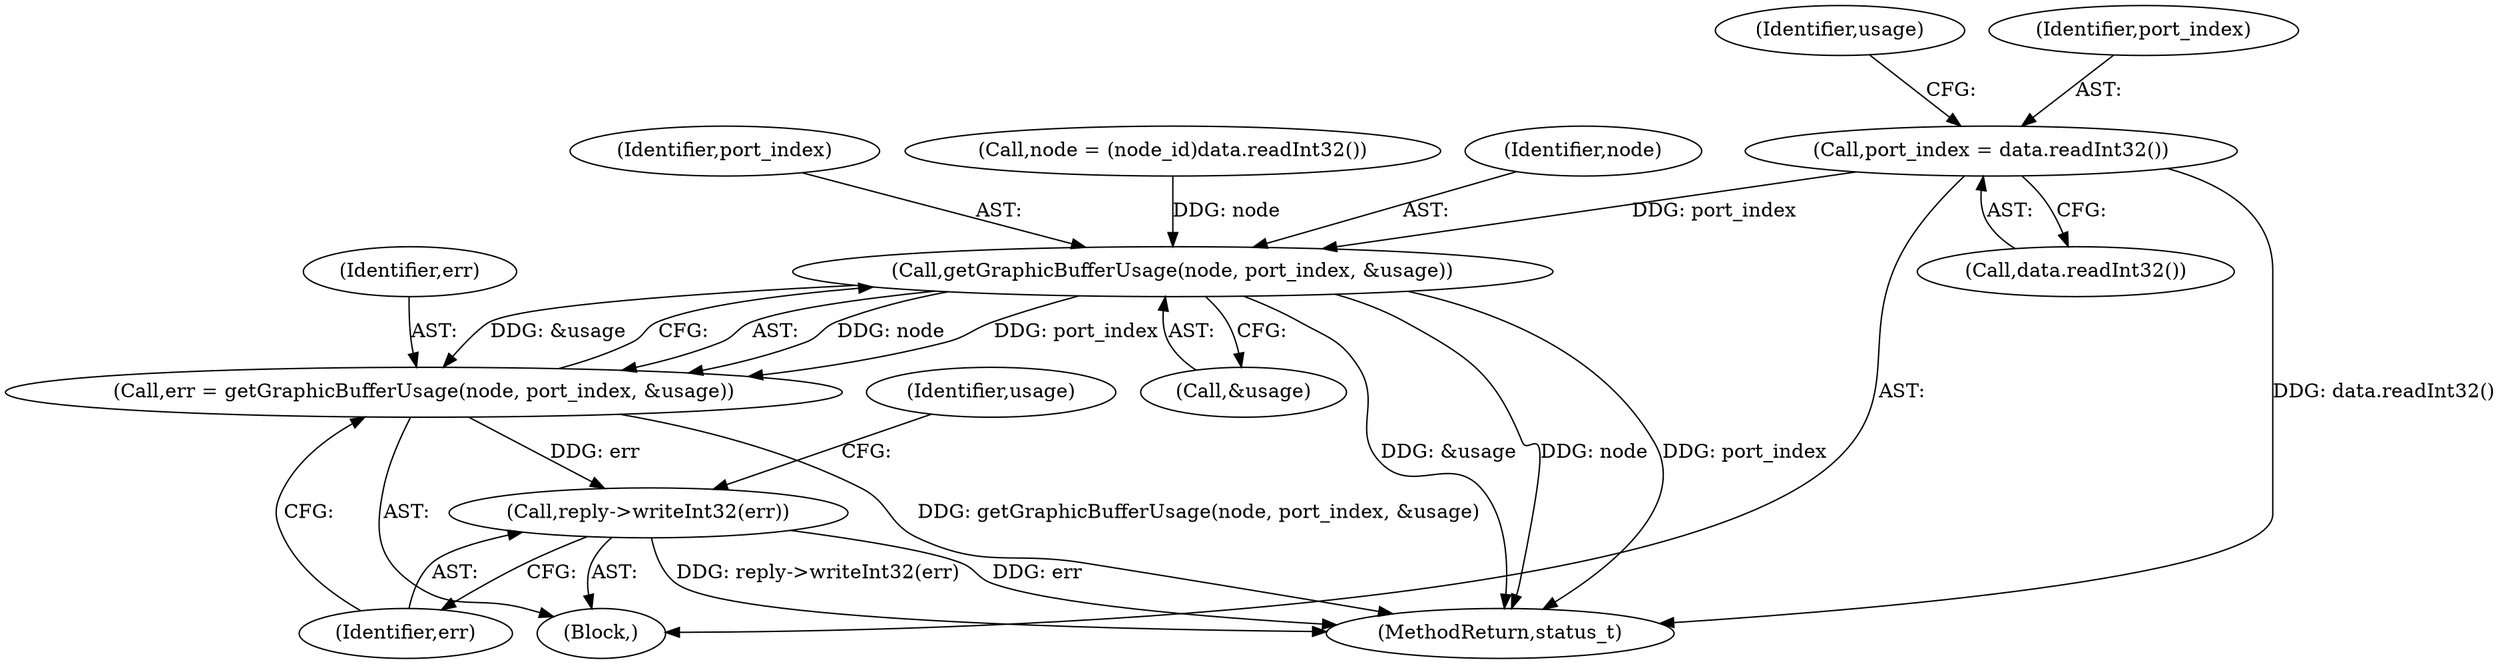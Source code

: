 digraph "0_Android_db829699d3293f254a7387894303451a91278986@API" {
"1000632" [label="(Call,port_index = data.readInt32())"];
"1000642" [label="(Call,getGraphicBufferUsage(node, port_index, &usage))"];
"1000640" [label="(Call,err = getGraphicBufferUsage(node, port_index, &usage))"];
"1000647" [label="(Call,reply->writeInt32(err))"];
"1000637" [label="(Identifier,usage)"];
"1001364" [label="(MethodReturn,status_t)"];
"1000641" [label="(Identifier,err)"];
"1000644" [label="(Identifier,port_index)"];
"1000648" [label="(Identifier,err)"];
"1000626" [label="(Call,node = (node_id)data.readInt32())"];
"1000640" [label="(Call,err = getGraphicBufferUsage(node, port_index, &usage))"];
"1000647" [label="(Call,reply->writeInt32(err))"];
"1000620" [label="(Block,)"];
"1000645" [label="(Call,&usage)"];
"1000643" [label="(Identifier,node)"];
"1000650" [label="(Identifier,usage)"];
"1000633" [label="(Identifier,port_index)"];
"1000634" [label="(Call,data.readInt32())"];
"1000632" [label="(Call,port_index = data.readInt32())"];
"1000642" [label="(Call,getGraphicBufferUsage(node, port_index, &usage))"];
"1000632" -> "1000620"  [label="AST: "];
"1000632" -> "1000634"  [label="CFG: "];
"1000633" -> "1000632"  [label="AST: "];
"1000634" -> "1000632"  [label="AST: "];
"1000637" -> "1000632"  [label="CFG: "];
"1000632" -> "1001364"  [label="DDG: data.readInt32()"];
"1000632" -> "1000642"  [label="DDG: port_index"];
"1000642" -> "1000640"  [label="AST: "];
"1000642" -> "1000645"  [label="CFG: "];
"1000643" -> "1000642"  [label="AST: "];
"1000644" -> "1000642"  [label="AST: "];
"1000645" -> "1000642"  [label="AST: "];
"1000640" -> "1000642"  [label="CFG: "];
"1000642" -> "1001364"  [label="DDG: node"];
"1000642" -> "1001364"  [label="DDG: port_index"];
"1000642" -> "1001364"  [label="DDG: &usage"];
"1000642" -> "1000640"  [label="DDG: node"];
"1000642" -> "1000640"  [label="DDG: port_index"];
"1000642" -> "1000640"  [label="DDG: &usage"];
"1000626" -> "1000642"  [label="DDG: node"];
"1000640" -> "1000620"  [label="AST: "];
"1000641" -> "1000640"  [label="AST: "];
"1000648" -> "1000640"  [label="CFG: "];
"1000640" -> "1001364"  [label="DDG: getGraphicBufferUsage(node, port_index, &usage)"];
"1000640" -> "1000647"  [label="DDG: err"];
"1000647" -> "1000620"  [label="AST: "];
"1000647" -> "1000648"  [label="CFG: "];
"1000648" -> "1000647"  [label="AST: "];
"1000650" -> "1000647"  [label="CFG: "];
"1000647" -> "1001364"  [label="DDG: reply->writeInt32(err)"];
"1000647" -> "1001364"  [label="DDG: err"];
}
